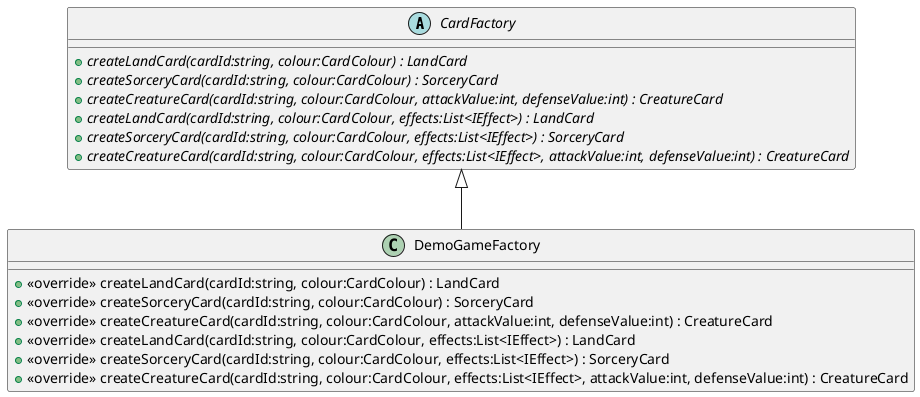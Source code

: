 @startuml
abstract class CardFactory {
    + {abstract} createLandCard(cardId:string, colour:CardColour) : LandCard
    + {abstract} createSorceryCard(cardId:string, colour:CardColour) : SorceryCard
    + {abstract} createCreatureCard(cardId:string, colour:CardColour, attackValue:int, defenseValue:int) : CreatureCard
    + {abstract} createLandCard(cardId:string, colour:CardColour, effects:List<IEffect>) : LandCard
    + {abstract} createSorceryCard(cardId:string, colour:CardColour, effects:List<IEffect>) : SorceryCard
    + {abstract} createCreatureCard(cardId:string, colour:CardColour, effects:List<IEffect>, attackValue:int, defenseValue:int) : CreatureCard
}
class DemoGameFactory {
    + <<override>> createLandCard(cardId:string, colour:CardColour) : LandCard
    + <<override>> createSorceryCard(cardId:string, colour:CardColour) : SorceryCard
    + <<override>> createCreatureCard(cardId:string, colour:CardColour, attackValue:int, defenseValue:int) : CreatureCard
    + <<override>> createLandCard(cardId:string, colour:CardColour, effects:List<IEffect>) : LandCard
    + <<override>> createSorceryCard(cardId:string, colour:CardColour, effects:List<IEffect>) : SorceryCard
    + <<override>> createCreatureCard(cardId:string, colour:CardColour, effects:List<IEffect>, attackValue:int, defenseValue:int) : CreatureCard
}
CardFactory <|-- DemoGameFactory
@enduml
